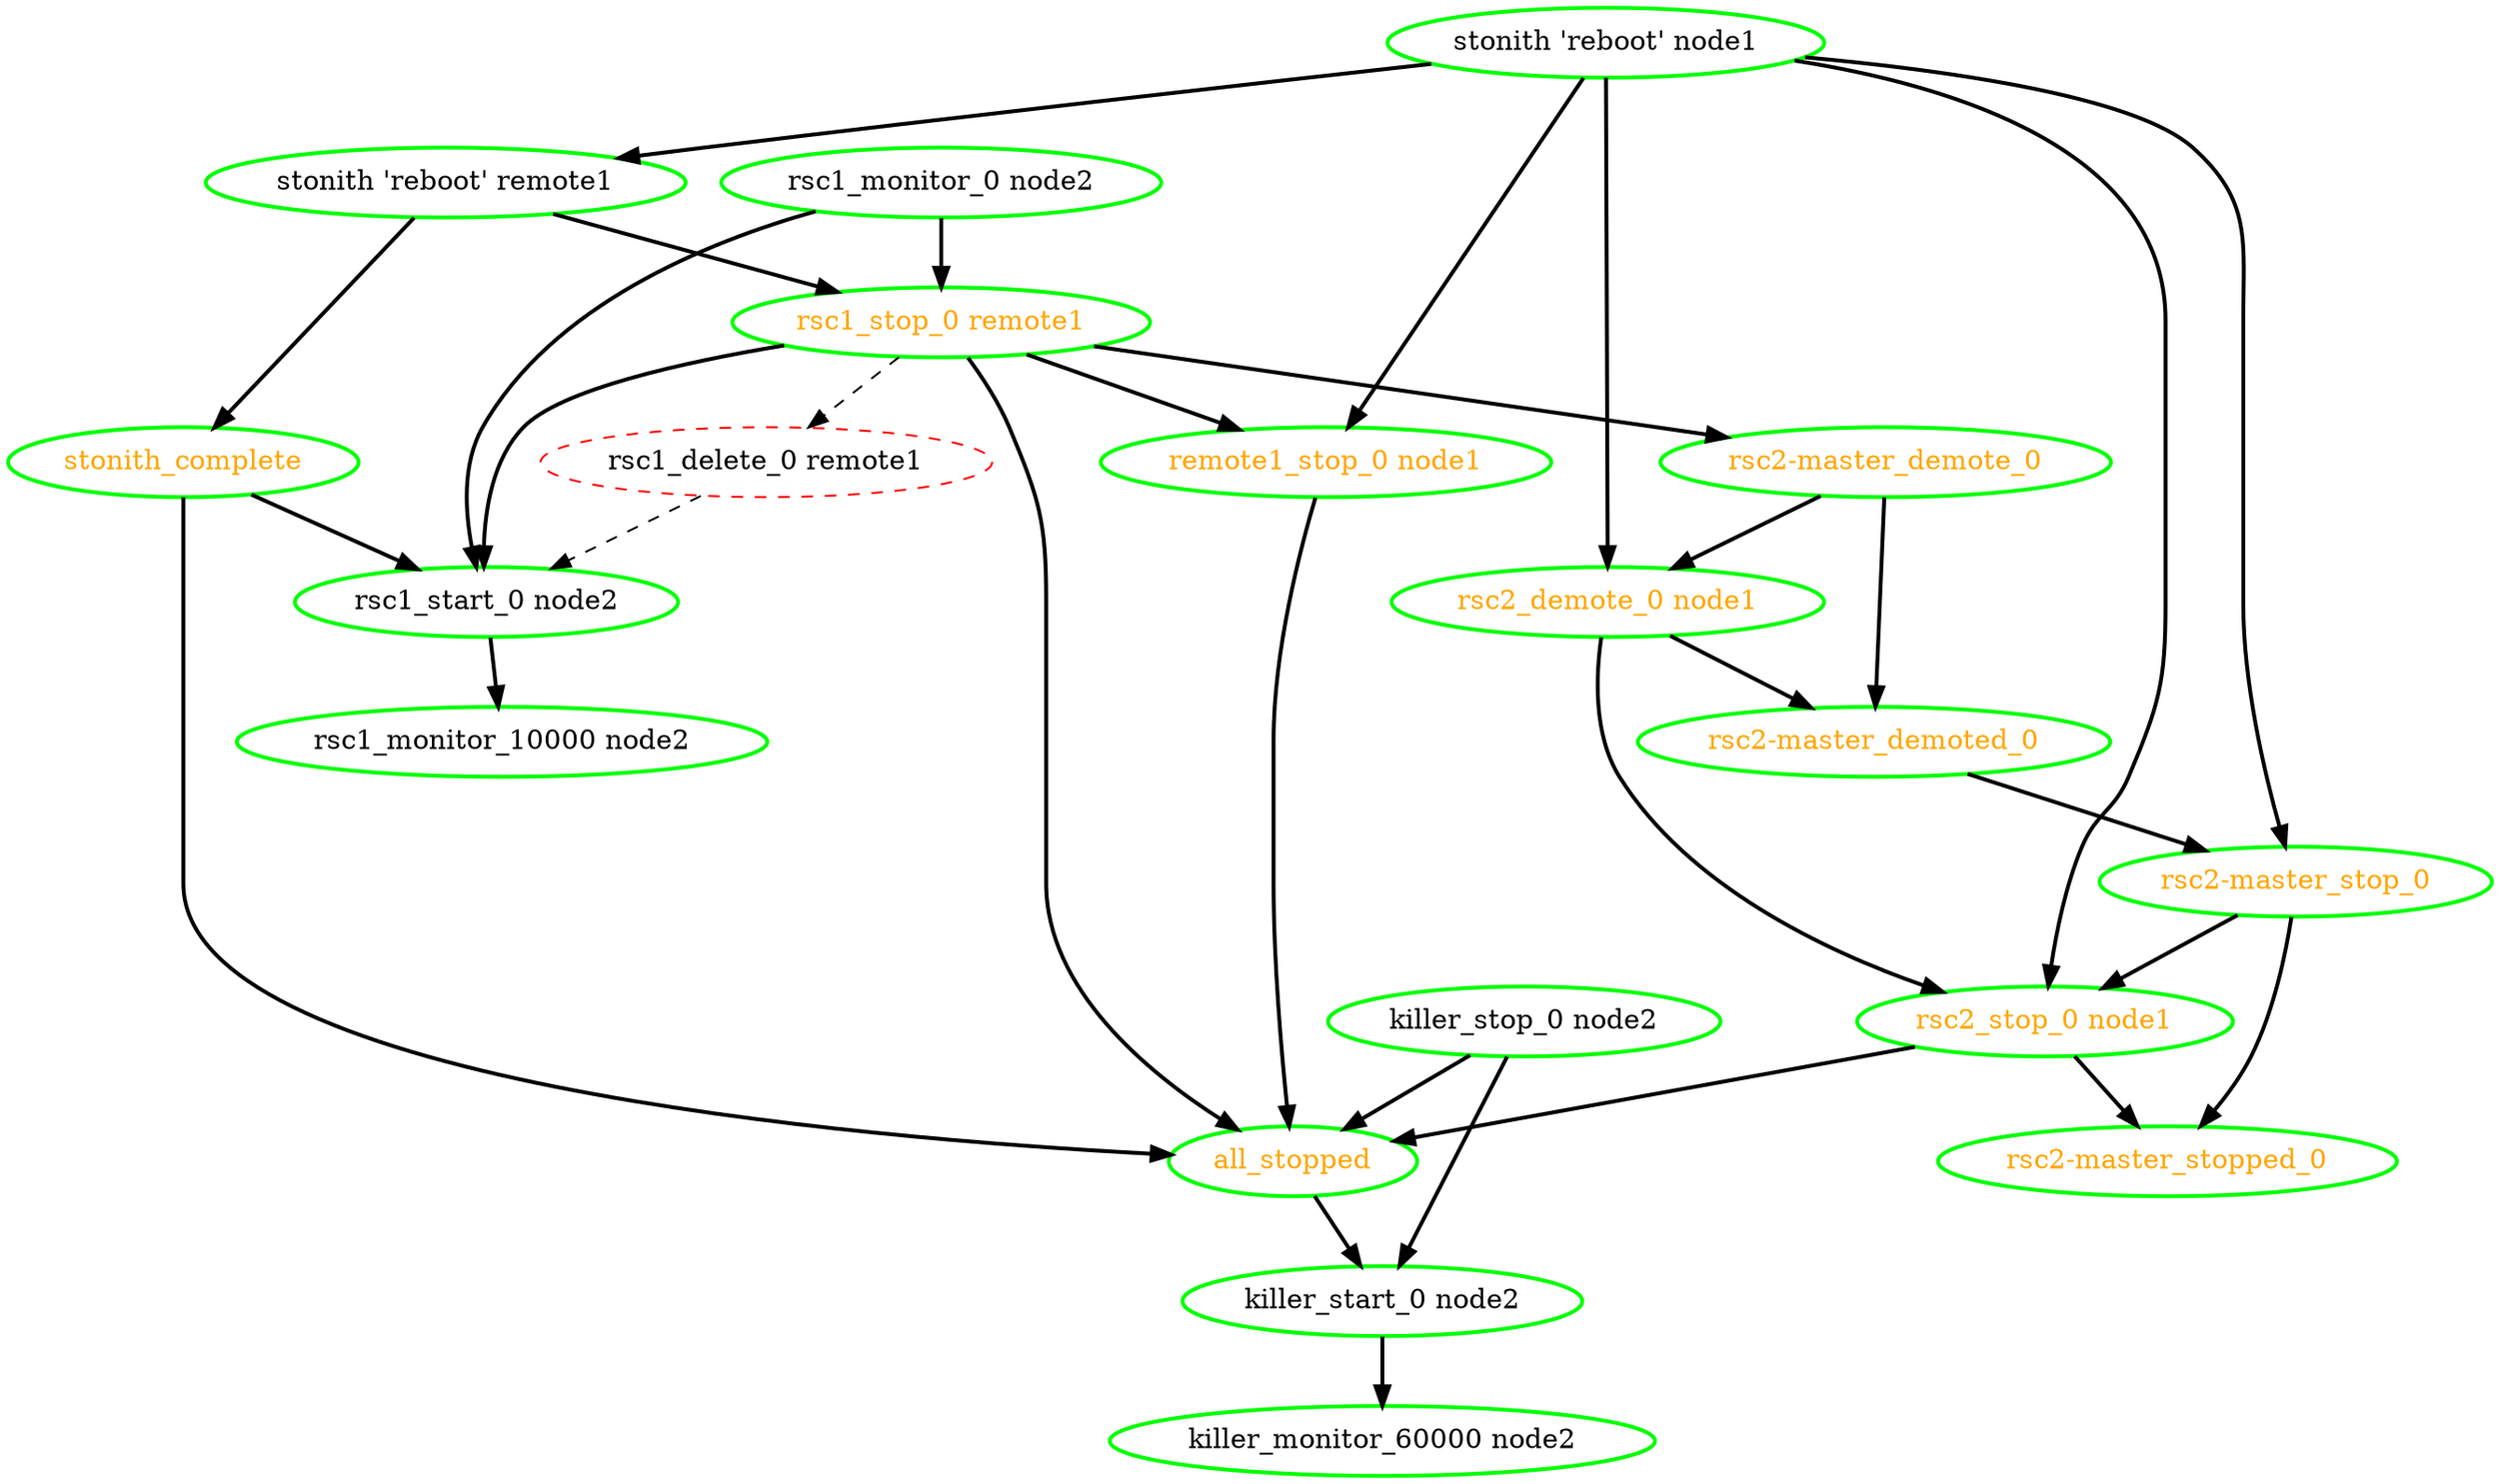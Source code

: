 digraph "g" {
"all_stopped" -> "killer_start_0 node2" [ style = bold]
"all_stopped" [ style=bold color="green" fontcolor="orange"]
"killer_monitor_60000 node2" [ style=bold color="green" fontcolor="black"]
"killer_start_0 node2" -> "killer_monitor_60000 node2" [ style = bold]
"killer_start_0 node2" [ style=bold color="green" fontcolor="black"]
"killer_stop_0 node2" -> "all_stopped" [ style = bold]
"killer_stop_0 node2" -> "killer_start_0 node2" [ style = bold]
"killer_stop_0 node2" [ style=bold color="green" fontcolor="black"]
"remote1_stop_0 node1" -> "all_stopped" [ style = bold]
"remote1_stop_0 node1" [ style=bold color="green" fontcolor="orange"]
"rsc1_delete_0 remote1" -> "rsc1_start_0 node2" [ style = dashed]
"rsc1_delete_0 remote1" [ style=dashed color="red" fontcolor="black"]
"rsc1_monitor_0 node2" -> "rsc1_start_0 node2" [ style = bold]
"rsc1_monitor_0 node2" -> "rsc1_stop_0 remote1" [ style = bold]
"rsc1_monitor_0 node2" [ style=bold color="green" fontcolor="black"]
"rsc1_monitor_10000 node2" [ style=bold color="green" fontcolor="black"]
"rsc1_start_0 node2" -> "rsc1_monitor_10000 node2" [ style = bold]
"rsc1_start_0 node2" [ style=bold color="green" fontcolor="black"]
"rsc1_stop_0 remote1" -> "all_stopped" [ style = bold]
"rsc1_stop_0 remote1" -> "remote1_stop_0 node1" [ style = bold]
"rsc1_stop_0 remote1" -> "rsc1_delete_0 remote1" [ style = dashed]
"rsc1_stop_0 remote1" -> "rsc1_start_0 node2" [ style = bold]
"rsc1_stop_0 remote1" -> "rsc2-master_demote_0" [ style = bold]
"rsc1_stop_0 remote1" [ style=bold color="green" fontcolor="orange"]
"rsc2-master_demote_0" -> "rsc2-master_demoted_0" [ style = bold]
"rsc2-master_demote_0" -> "rsc2_demote_0 node1" [ style = bold]
"rsc2-master_demote_0" [ style=bold color="green" fontcolor="orange"]
"rsc2-master_demoted_0" -> "rsc2-master_stop_0" [ style = bold]
"rsc2-master_demoted_0" [ style=bold color="green" fontcolor="orange"]
"rsc2-master_stop_0" -> "rsc2-master_stopped_0" [ style = bold]
"rsc2-master_stop_0" -> "rsc2_stop_0 node1" [ style = bold]
"rsc2-master_stop_0" [ style=bold color="green" fontcolor="orange"]
"rsc2-master_stopped_0" [ style=bold color="green" fontcolor="orange"]
"rsc2_demote_0 node1" -> "rsc2-master_demoted_0" [ style = bold]
"rsc2_demote_0 node1" -> "rsc2_stop_0 node1" [ style = bold]
"rsc2_demote_0 node1" [ style=bold color="green" fontcolor="orange"]
"rsc2_stop_0 node1" -> "all_stopped" [ style = bold]
"rsc2_stop_0 node1" -> "rsc2-master_stopped_0" [ style = bold]
"rsc2_stop_0 node1" [ style=bold color="green" fontcolor="orange"]
"stonith 'reboot' node1" -> "remote1_stop_0 node1" [ style = bold]
"stonith 'reboot' node1" -> "rsc2-master_stop_0" [ style = bold]
"stonith 'reboot' node1" -> "rsc2_demote_0 node1" [ style = bold]
"stonith 'reboot' node1" -> "rsc2_stop_0 node1" [ style = bold]
"stonith 'reboot' node1" -> "stonith 'reboot' remote1" [ style = bold]
"stonith 'reboot' node1" [ style=bold color="green" fontcolor="black"]
"stonith 'reboot' remote1" -> "rsc1_stop_0 remote1" [ style = bold]
"stonith 'reboot' remote1" -> "stonith_complete" [ style = bold]
"stonith 'reboot' remote1" [ style=bold color="green" fontcolor="black"]
"stonith_complete" -> "all_stopped" [ style = bold]
"stonith_complete" -> "rsc1_start_0 node2" [ style = bold]
"stonith_complete" [ style=bold color="green" fontcolor="orange"]
}
